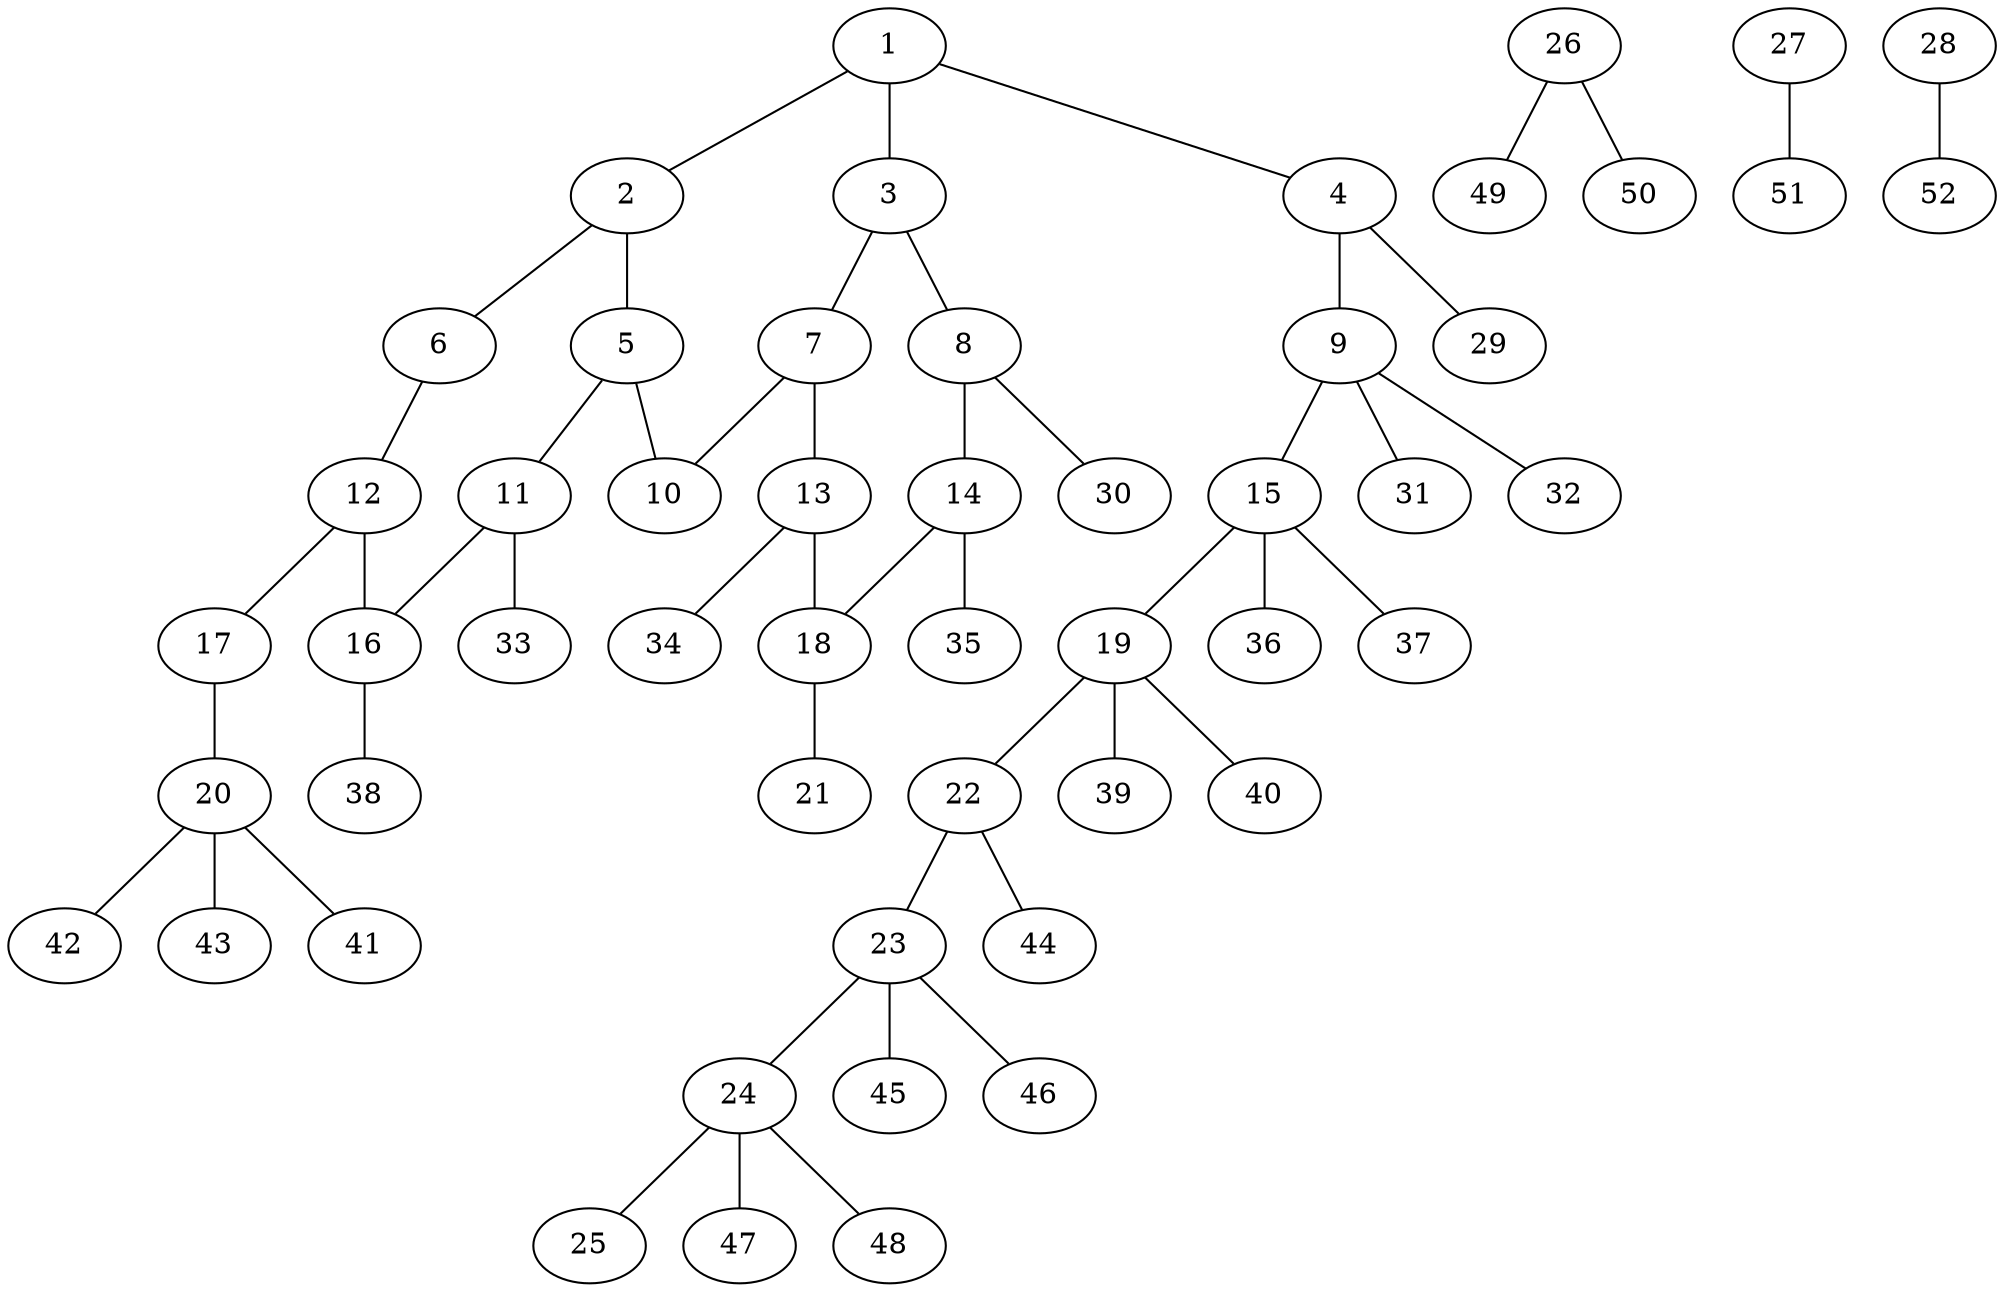 graph molecule_2953 {
	1	 [chem=C];
	2	 [chem=C];
	1 -- 2	 [valence=1];
	3	 [chem=C];
	1 -- 3	 [valence=2];
	4	 [chem=N];
	1 -- 4	 [valence=1];
	5	 [chem=C];
	2 -- 5	 [valence=2];
	6	 [chem=N];
	2 -- 6	 [valence=1];
	7	 [chem=C];
	3 -- 7	 [valence=1];
	8	 [chem=C];
	3 -- 8	 [valence=1];
	9	 [chem=C];
	4 -- 9	 [valence=1];
	29	 [chem=H];
	4 -- 29	 [valence=1];
	10	 [chem=N];
	5 -- 10	 [valence=1];
	11	 [chem=C];
	5 -- 11	 [valence=1];
	12	 [chem=C];
	6 -- 12	 [valence=2];
	7 -- 10	 [valence=2];
	13	 [chem=C];
	7 -- 13	 [valence=1];
	14	 [chem=C];
	8 -- 14	 [valence=2];
	30	 [chem=H];
	8 -- 30	 [valence=1];
	15	 [chem=C];
	9 -- 15	 [valence=1];
	31	 [chem=H];
	9 -- 31	 [valence=1];
	32	 [chem=H];
	9 -- 32	 [valence=1];
	16	 [chem=C];
	11 -- 16	 [valence=2];
	33	 [chem=H];
	11 -- 33	 [valence=1];
	12 -- 16	 [valence=1];
	17	 [chem=O];
	12 -- 17	 [valence=1];
	18	 [chem=C];
	13 -- 18	 [valence=2];
	34	 [chem=H];
	13 -- 34	 [valence=1];
	14 -- 18	 [valence=1];
	35	 [chem=H];
	14 -- 35	 [valence=1];
	19	 [chem=C];
	15 -- 19	 [valence=1];
	36	 [chem=H];
	15 -- 36	 [valence=1];
	37	 [chem=H];
	15 -- 37	 [valence=1];
	38	 [chem=H];
	16 -- 38	 [valence=1];
	20	 [chem=C];
	17 -- 20	 [valence=1];
	21	 [chem=Cl];
	18 -- 21	 [valence=1];
	22	 [chem=N];
	19 -- 22	 [valence=1];
	39	 [chem=H];
	19 -- 39	 [valence=1];
	40	 [chem=H];
	19 -- 40	 [valence=1];
	41	 [chem=H];
	20 -- 41	 [valence=1];
	42	 [chem=H];
	20 -- 42	 [valence=1];
	43	 [chem=H];
	20 -- 43	 [valence=1];
	23	 [chem=C];
	22 -- 23	 [valence=1];
	44	 [chem=H];
	22 -- 44	 [valence=1];
	24	 [chem=C];
	23 -- 24	 [valence=1];
	45	 [chem=H];
	23 -- 45	 [valence=1];
	46	 [chem=H];
	23 -- 46	 [valence=1];
	25	 [chem=Cl];
	24 -- 25	 [valence=1];
	47	 [chem=H];
	24 -- 47	 [valence=1];
	48	 [chem=H];
	24 -- 48	 [valence=1];
	26	 [chem=O];
	49	 [chem=H];
	26 -- 49	 [valence=1];
	50	 [chem=H];
	26 -- 50	 [valence=1];
	27	 [chem=Cl];
	51	 [chem=H];
	27 -- 51	 [valence=1];
	28	 [chem=Cl];
	52	 [chem=H];
	28 -- 52	 [valence=1];
}
